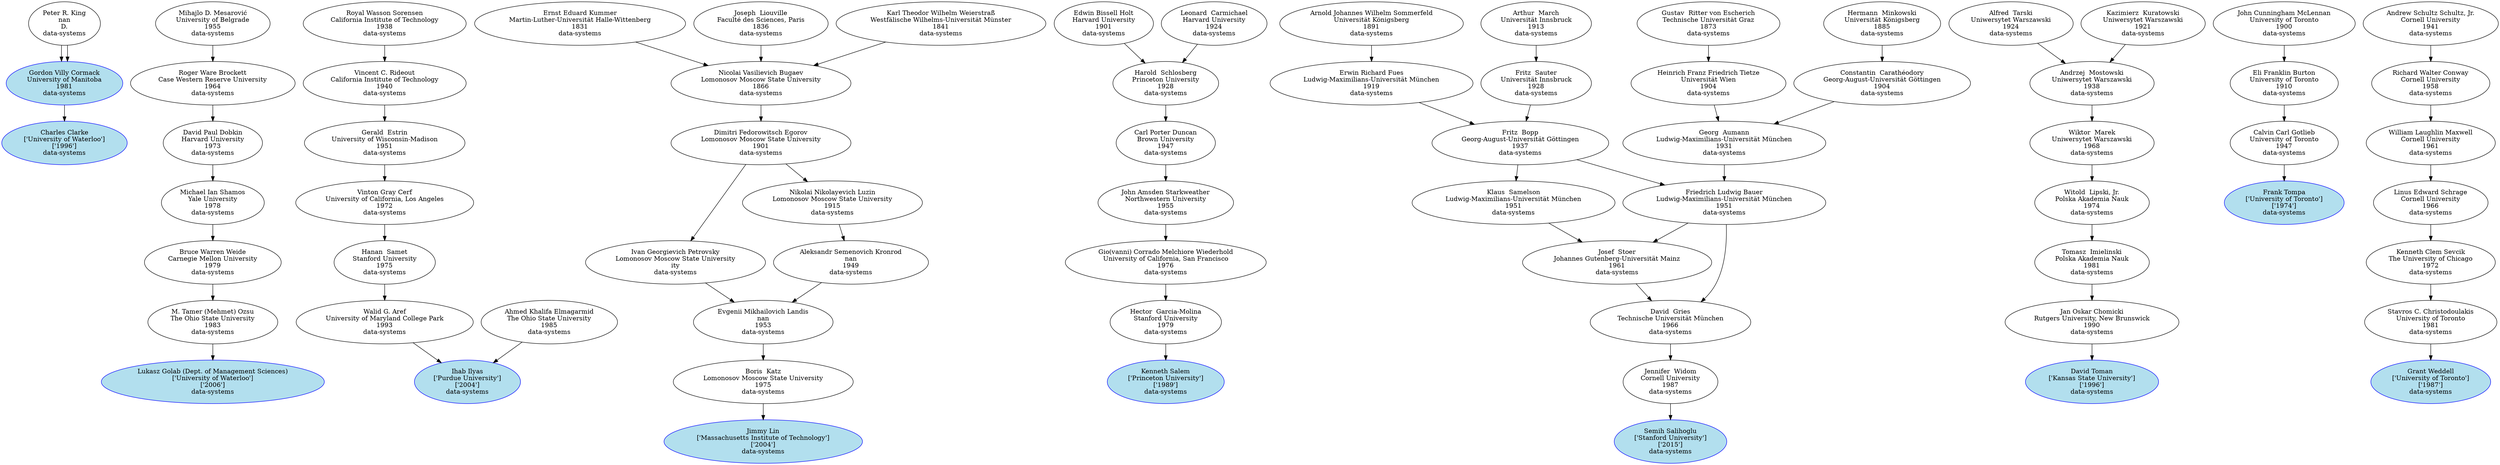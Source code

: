 digraph "Academic Genealogy for data-systems" {
	66869 [label="Charles Clarke
['University of Waterloo']
['1996']
data-systems" color=blue fillcolor=lightblue2 style=filled]
	66818 [label="Gordon Cormack
['University of Manitoba']
['1981']
data-systems" color=blue fillcolor=lightblue2 style=filled]
	102378 [label="Lukasz Golab (Dept. of Management Sciences)
['University of Waterloo']
['2006']
data-systems" color=blue fillcolor=lightblue2 style=filled]
	125917 [label="Ihab Ilyas
['Purdue University']
['2004']
data-systems" color=blue fillcolor=lightblue2 style=filled]
	0 [label="Jimmy Lin
['Massachusetts Institute of Technology']
['2004']
data-systems" color=blue fillcolor=lightblue2 style=filled]
	66887 [label="Kenneth Salem
['Princeton University']
['1989']
data-systems" color=blue fillcolor=lightblue2 style=filled]
	286451 [label="Semih Salihoglu
['Stanford University']
['2015']
data-systems" color=blue fillcolor=lightblue2 style=filled]
	70807 [label="David Toman
['Kansas State University']
['1996']
data-systems" color=blue fillcolor=lightblue2 style=filled]
	66879 [label="Frank Tompa
['University of Toronto']
['1974']
data-systems" color=blue fillcolor=lightblue2 style=filled]
	66877 [label="Grant Weddell
['University of Toronto']
['1987']
data-systems" color=blue fillcolor=lightblue2 style=filled]
	66818 [label="Gordon Villy Cormack
University of Manitoba
1981
data-systems"]
	80823 [label="Peter R. King
nan
D.
data-systems"]
	72390 [label="M. Tamer (Mehmet) Ozsu
The Ohio State University
1983
data-systems"]
	117312 [label="Walid G. Aref
University of Maryland College Park
1993
data-systems"]
	96256 [label="Ahmed Khalifa Elmagarmid
The Ohio State University
1985
data-systems"]
	176620 [label="Boris  Katz
Lomonosov Moscow State University
1975
data-systems"]
	70978 [label="Hector  Garcia-Molina
Stanford University
1979
data-systems"]
	70979 [label="Jennifer  Widom
Cornell University
1987
data-systems"]
	70371 [label="Jan Oskar Chomicki
Rutgers University, New Brunswick
1990
data-systems"]
	24934 [label="Calvin Carl Gotlieb
University of Toronto
1947
data-systems"]
	79993 [label="Stavros C. Christodoulakis
University of Toronto
1981
data-systems"]
	79360 [label="Bruce Warren Weide
Carnegie Mellon University
1979
data-systems"]
	41489 [label="Hanan  Samet
Stanford University
1975
data-systems"]
	76951 [label="Evgenii Mikhailovich Landis
nan
1953
data-systems"]
	70996 [label="Gio(vanni) Corrado Melchiore Wiederhold
University of California, San Francisco
1976
data-systems"]
	22781 [label="David  Gries
Technische Universität München
1966
data-systems"]
	70225 [label="Tomasz  Imielinski
Polska Akademia Nauk
1981
data-systems"]
	16275 [label="Eli Franklin Burton
University of Toronto
1910
data-systems"]
	66903 [label="Kenneth Clem Sevcik
The University of Chicago
1972
data-systems"]
	102419 [label="Michael Ian Shamos
Yale University
1978
data-systems"]
	23037 [label="Vinton Gray Cerf
University of California, Los Angeles
1972
data-systems"]
	55146 [label="Ivan Georgievich Petrovsky
Lomonosov Moscow State University
ity
data-systems"]
	76948 [label="Aleksandr Semenovich Kronrod
nan
1949
data-systems"]
	5709 [label="John Amsden Starkweather
Northwestern University
1955
data-systems"]
	21622 [label="Josef  Stoer
Johannes Gutenberg-Universität Mainz
1961
data-systems"]
	21232 [label="Friedrich Ludwig Bauer
Ludwig-Maximilians-Universität München
1951
data-systems"]
	70822 [label="Witold  Lipski, Jr.
Polska Akademia Nauk
1974
data-systems"]
	265395 [label="John Cunningham McLennan
University of Toronto
1900
data-systems"]
	79967 [label="Linus Edward Schrage
Cornell University
1966
data-systems"]
	69526 [label="David Paul Dobkin
Harvard University
1973
data-systems"]
	69930 [label="Gerald  Estrin
University of Wisconsin-Madison
1951
data-systems"]
	24109 [label="Dimitri Fedorowitsch Egorov
Lomonosov Moscow State University
1901
data-systems"]
	10479 [label="Nikolai Nikolayevich Luzin
Lomonosov Moscow State University
1915
data-systems"]
	16963 [label="Carl Porter Duncan
Brown University
1947
data-systems"]
	24762 [label="Klaus  Samelson
Ludwig-Maximilians-Universität München
1951
data-systems"]
	25129 [label="Fritz  Bopp
Georg-August-Universität Göttingen
1937
data-systems"]
	36548 [label="Georg  Aumann
Ludwig-Maximilians-Universität München
1931
data-systems"]
	22583 [label="Wiktor  Marek
Uniwersytet Warszawski
1968
data-systems"]
	79965 [label="William Laughlin Maxwell
Cornell University
1961
data-systems"]
	18746 [label="Roger Ware Brockett
Case Western Reserve University
1964
data-systems"]
	29801 [label="Vincent C. Rideout
California Institute of Technology
1940
data-systems"]
	24101 [label="Nicolai Vasilievich Bugaev
Lomonosov Moscow State University
1866
data-systems"]
	93076 [label="Harold  Schlosberg
Princeton University
1928
data-systems"]
	106421 [label="Erwin Richard Fues
Ludwig-Maximilians-Universität München
1919
data-systems"]
	57661 [label="Fritz  Sauter
Universität Innsbruck
1928
data-systems"]
	57471 [label="Heinrich Franz Friedrich Tietze
Universität Wien
1904
data-systems"]
	7517 [label="Constantin  Carathéodory
Georg-August-Universität Göttingen
1904
data-systems"]
	489 [label="Andrzej  Mostowski
Uniwersytet Warszawski
1938
data-systems"]
	79968 [label="Richard Walter Conway
Cornell University
1958
data-systems"]
	92461 [label="Mihajlo D. Mesarović
University of Belgrade
1955
data-systems"]
	222430 [label="Royal Wasson Sorensen
California Institute of Technology
1938
data-systems"]
	18331 [label="Ernst Eduard Kummer
Martin-Luther-Universität Halle-Wittenberg
1831
data-systems"]
	55185 [label="Joseph  Liouville
Faculté des Sciences, Paris
1836
data-systems"]
	7486 [label="Karl Theodor Wilhelm Weierstraß
Westfälische Wilhelms-Universität Münster
1841
data-systems"]
	95237 [label="Edwin Bissell Holt
Harvard University
1901
data-systems"]
	95238 [label="Leonard  Carmichael
Harvard University
1924
data-systems"]
	31357 [label="Arnold Johannes Wilhelm Sommerfeld
Universität Königsberg
1891
data-systems"]
	138330 [label="Arthur  March
Universität Innsbruck
1913
data-systems"]
	27259 [label="Gustav  Ritter von Escherich
Technische Universität Graz
1873
data-systems"]
	29675 [label="Hermann  Minkowski
Universität Königsberg
1885
data-systems"]
	13347 [label="Alfred  Tarski
Uniwersytet Warszawski
1924
data-systems"]
	24546 [label="Kazimierz  Kuratowski
Uniwersytet Warszawski
1921
data-systems"]
	79969 [label="Andrew Schultz Schultz, Jr.
Cornell University
1941
data-systems"]
	66818 -> 66869
	80823 -> 66818
	72390 -> 102378
	117312 -> 125917
	96256 -> 125917
	176620 -> 0
	70978 -> 66887
	70979 -> 286451
	70371 -> 70807
	24934 -> 66879
	79993 -> 66877
	80823 -> 66818
	79360 -> 72390
	41489 -> 117312
	76951 -> 176620
	70996 -> 70978
	22781 -> 70979
	70225 -> 70371
	16275 -> 24934
	66903 -> 79993
	102419 -> 79360
	23037 -> 41489
	55146 -> 76951
	76948 -> 76951
	5709 -> 70996
	21622 -> 22781
	21232 -> 22781
	70822 -> 70225
	265395 -> 16275
	79967 -> 66903
	69526 -> 102419
	69930 -> 23037
	24109 -> 55146
	10479 -> 76948
	16963 -> 5709
	24762 -> 21622
	21232 -> 21622
	25129 -> 21232
	36548 -> 21232
	22583 -> 70822
	79965 -> 79967
	18746 -> 69526
	29801 -> 69930
	24101 -> 24109
	24109 -> 10479
	93076 -> 16963
	25129 -> 24762
	106421 -> 25129
	57661 -> 25129
	57471 -> 36548
	7517 -> 36548
	489 -> 22583
	79968 -> 79965
	92461 -> 18746
	222430 -> 29801
	18331 -> 24101
	55185 -> 24101
	7486 -> 24101
	95237 -> 93076
	95238 -> 93076
	31357 -> 106421
	138330 -> 57661
	27259 -> 57471
	29675 -> 7517
	13347 -> 489
	24546 -> 489
	79969 -> 79968
}
